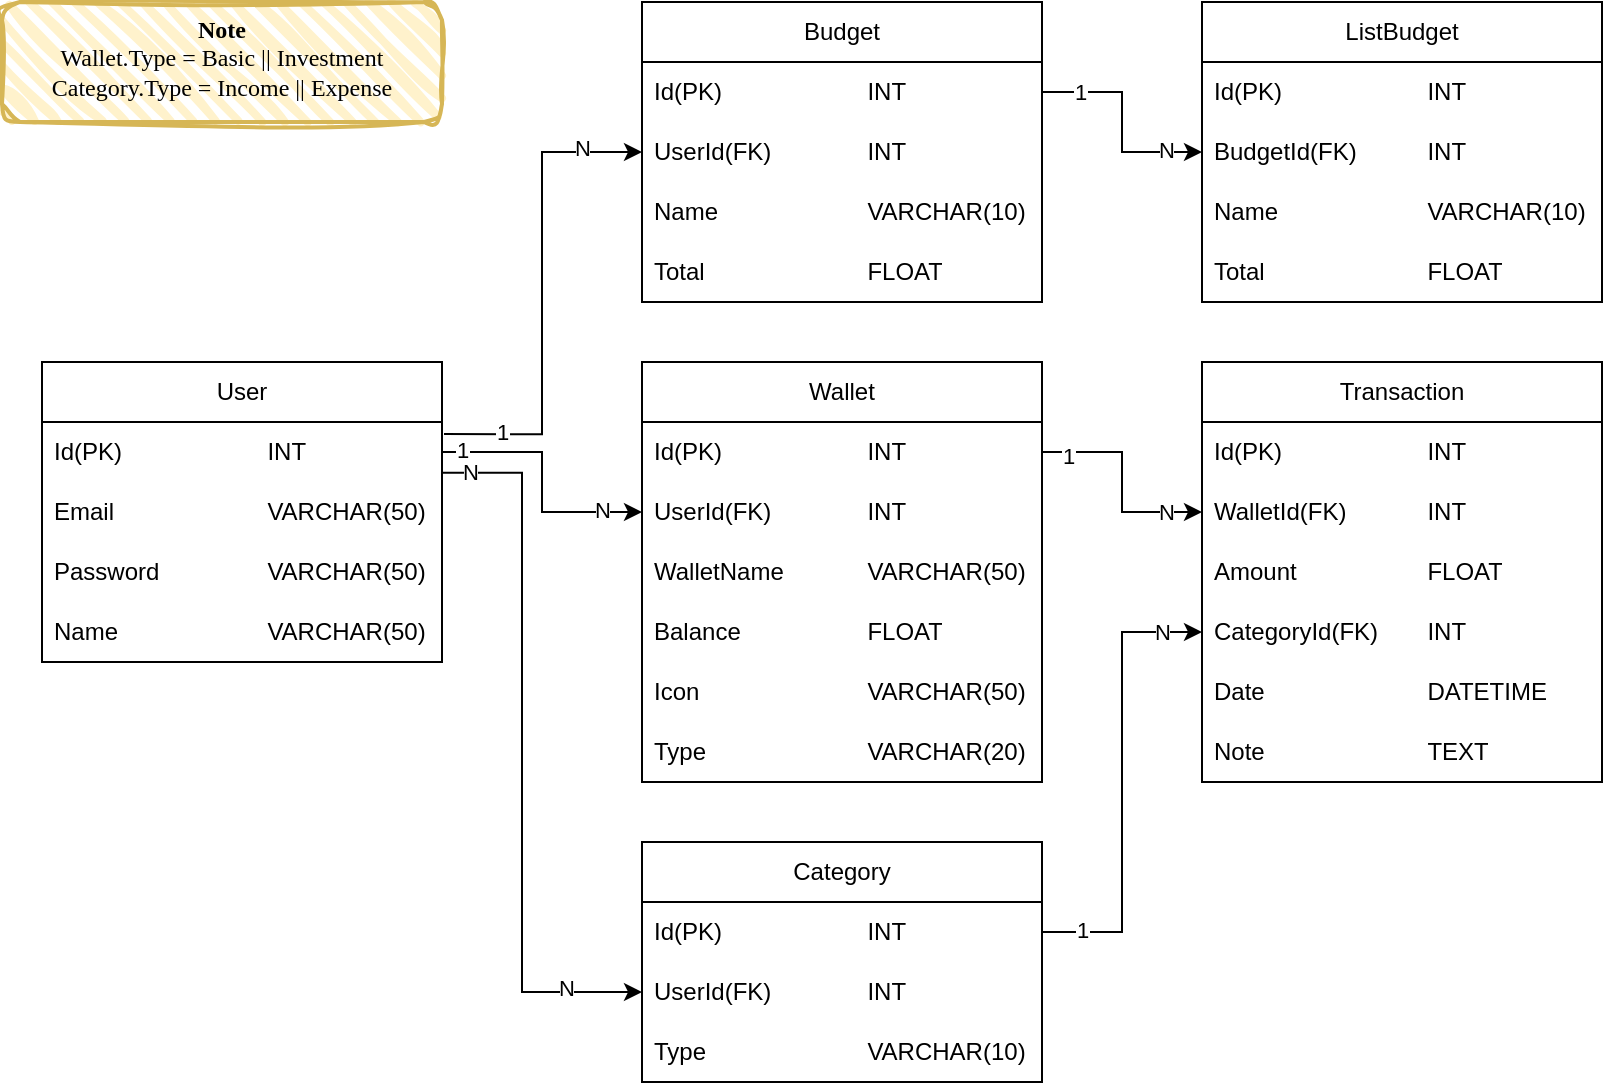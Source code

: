 <mxfile version="25.0.1">
  <diagram name="Database" id="9f46799a-70d6-7492-0946-bef42562c5a5">
    <mxGraphModel dx="1195" dy="697" grid="1" gridSize="10" guides="1" tooltips="1" connect="1" arrows="1" fold="1" page="1" pageScale="1" pageWidth="1100" pageHeight="850" background="none" math="0" shadow="0">
      <root>
        <mxCell id="0" />
        <mxCell id="1" parent="0" />
        <mxCell id="YcMvxml21qRvT1racbIa-2" value="User" style="swimlane;fontStyle=0;childLayout=stackLayout;horizontal=1;startSize=30;horizontalStack=0;resizeParent=1;resizeParentMax=0;resizeLast=0;collapsible=1;marginBottom=0;whiteSpace=wrap;html=1;rounded=0;glass=0;shadow=0;swimlaneLine=1;fontFamily=Helvetica;" vertex="1" parent="1">
          <mxGeometry x="40" y="320" width="200" height="150" as="geometry" />
        </mxCell>
        <mxCell id="YcMvxml21qRvT1racbIa-12" value="Id(PK)&lt;span style=&quot;white-space: pre;&quot;&gt;&#x9;&lt;/span&gt;&lt;span style=&quot;white-space: pre;&quot;&gt;&#x9;&lt;/span&gt;&lt;span style=&quot;white-space: pre;&quot;&gt;&#x9;&lt;/span&gt;INT" style="text;strokeColor=none;fillColor=none;align=left;verticalAlign=middle;spacingLeft=4;spacingRight=4;overflow=hidden;points=[[0,0.5],[1,0.5]];portConstraint=eastwest;rotatable=0;whiteSpace=wrap;html=1;" vertex="1" parent="YcMvxml21qRvT1racbIa-2">
          <mxGeometry y="30" width="200" height="30" as="geometry" />
        </mxCell>
        <mxCell id="YcMvxml21qRvT1racbIa-4" value="Email&lt;span style=&quot;white-space: pre;&quot;&gt;&#x9;&lt;/span&gt;&lt;span style=&quot;white-space: pre;&quot;&gt;&#x9;&lt;span style=&quot;white-space: pre;&quot;&gt;&#x9;&lt;/span&gt;&lt;/span&gt;VARCHAR(50)" style="text;strokeColor=none;fillColor=none;align=left;verticalAlign=middle;spacingLeft=4;spacingRight=4;overflow=hidden;points=[[0,0.5],[1,0.5]];portConstraint=eastwest;rotatable=0;whiteSpace=wrap;html=1;" vertex="1" parent="YcMvxml21qRvT1racbIa-2">
          <mxGeometry y="60" width="200" height="30" as="geometry" />
        </mxCell>
        <mxCell id="YcMvxml21qRvT1racbIa-5" value="Password&lt;span style=&quot;white-space: pre;&quot;&gt;&#x9;&lt;/span&gt;&lt;span style=&quot;white-space: pre;&quot;&gt;&#x9;&lt;/span&gt;VARCHAR(50)" style="text;strokeColor=none;fillColor=none;align=left;verticalAlign=middle;spacingLeft=4;spacingRight=4;overflow=hidden;points=[[0,0.5],[1,0.5]];portConstraint=eastwest;rotatable=0;whiteSpace=wrap;html=1;" vertex="1" parent="YcMvxml21qRvT1racbIa-2">
          <mxGeometry y="90" width="200" height="30" as="geometry" />
        </mxCell>
        <mxCell id="YcMvxml21qRvT1racbIa-3" value="Name&lt;span style=&quot;white-space: pre;&quot;&gt;&#x9;&lt;/span&gt;&lt;span style=&quot;white-space: pre;&quot;&gt;&#x9;&lt;/span&gt;&lt;span style=&quot;white-space: pre;&quot;&gt;&#x9;&lt;/span&gt;VARCHAR(50)" style="text;strokeColor=none;fillColor=none;align=left;verticalAlign=middle;spacingLeft=4;spacingRight=4;overflow=hidden;points=[[0,0.5],[1,0.5]];portConstraint=eastwest;rotatable=0;whiteSpace=wrap;html=1;" vertex="1" parent="YcMvxml21qRvT1racbIa-2">
          <mxGeometry y="120" width="200" height="30" as="geometry" />
        </mxCell>
        <mxCell id="YcMvxml21qRvT1racbIa-7" value="Wallet" style="swimlane;fontStyle=0;childLayout=stackLayout;horizontal=1;startSize=30;horizontalStack=0;resizeParent=1;resizeParentMax=0;resizeLast=0;collapsible=1;marginBottom=0;whiteSpace=wrap;html=1;rounded=0;glass=0;shadow=0;swimlaneLine=1;fontFamily=Helvetica;" vertex="1" parent="1">
          <mxGeometry x="340" y="320" width="200" height="210" as="geometry" />
        </mxCell>
        <mxCell id="YcMvxml21qRvT1racbIa-13" value="Id(PK)&lt;span style=&quot;white-space: pre;&quot;&gt;&#x9;&lt;/span&gt;&lt;span style=&quot;white-space: pre;&quot;&gt;&#x9;&lt;/span&gt;&lt;span style=&quot;white-space: pre;&quot;&gt;&#x9;&lt;/span&gt;INT" style="text;strokeColor=none;fillColor=none;align=left;verticalAlign=middle;spacingLeft=4;spacingRight=4;overflow=hidden;points=[[0,0.5],[1,0.5]];portConstraint=eastwest;rotatable=0;whiteSpace=wrap;html=1;" vertex="1" parent="YcMvxml21qRvT1racbIa-7">
          <mxGeometry y="30" width="200" height="30" as="geometry" />
        </mxCell>
        <mxCell id="YcMvxml21qRvT1racbIa-14" value="UserId(FK)&lt;span style=&quot;white-space: pre;&quot;&gt;&#x9;&lt;/span&gt;&lt;span style=&quot;white-space: pre;&quot;&gt;&#x9;&lt;/span&gt;INT" style="text;strokeColor=none;fillColor=none;align=left;verticalAlign=middle;spacingLeft=4;spacingRight=4;overflow=hidden;points=[[0,0.5],[1,0.5]];portConstraint=eastwest;rotatable=0;whiteSpace=wrap;html=1;" vertex="1" parent="YcMvxml21qRvT1racbIa-7">
          <mxGeometry y="60" width="200" height="30" as="geometry" />
        </mxCell>
        <mxCell id="YcMvxml21qRvT1racbIa-8" value="WalletName&lt;span style=&quot;white-space: pre;&quot;&gt;&#x9;&lt;span style=&quot;white-space: pre;&quot;&gt;&#x9;&lt;/span&gt;&lt;/span&gt;VARCHAR(50)" style="text;strokeColor=none;fillColor=none;align=left;verticalAlign=middle;spacingLeft=4;spacingRight=4;overflow=hidden;points=[[0,0.5],[1,0.5]];portConstraint=eastwest;rotatable=0;whiteSpace=wrap;html=1;" vertex="1" parent="YcMvxml21qRvT1racbIa-7">
          <mxGeometry y="90" width="200" height="30" as="geometry" />
        </mxCell>
        <mxCell id="YcMvxml21qRvT1racbIa-10" value="Balance&lt;span style=&quot;white-space: pre;&quot;&gt;&#x9;&lt;/span&gt;&lt;span style=&quot;white-space: pre;&quot;&gt;&#x9;&lt;/span&gt;&lt;span style=&quot;white-space: pre;&quot;&gt;&#x9;&lt;/span&gt;FLOAT" style="text;strokeColor=none;fillColor=none;align=left;verticalAlign=middle;spacingLeft=4;spacingRight=4;overflow=hidden;points=[[0,0.5],[1,0.5]];portConstraint=eastwest;rotatable=0;whiteSpace=wrap;html=1;" vertex="1" parent="YcMvxml21qRvT1racbIa-7">
          <mxGeometry y="120" width="200" height="30" as="geometry" />
        </mxCell>
        <mxCell id="YcMvxml21qRvT1racbIa-20" value="Icon&lt;span style=&quot;white-space: pre;&quot;&gt;&#x9;&lt;/span&gt;&lt;span style=&quot;white-space: pre;&quot;&gt;&#x9;&lt;/span&gt;&lt;span style=&quot;white-space: pre;&quot;&gt;&#x9;&lt;/span&gt;&lt;span style=&quot;white-space: pre;&quot;&gt;&#x9;&lt;/span&gt;VARCHAR(50)" style="text;strokeColor=none;fillColor=none;align=left;verticalAlign=middle;spacingLeft=4;spacingRight=4;overflow=hidden;points=[[0,0.5],[1,0.5]];portConstraint=eastwest;rotatable=0;whiteSpace=wrap;html=1;" vertex="1" parent="YcMvxml21qRvT1racbIa-7">
          <mxGeometry y="150" width="200" height="30" as="geometry" />
        </mxCell>
        <mxCell id="YcMvxml21qRvT1racbIa-51" value="Type&lt;span style=&quot;white-space: pre;&quot;&gt;&#x9;&lt;/span&gt;&lt;span style=&quot;white-space: pre;&quot;&gt;&#x9;&lt;span style=&quot;white-space: pre;&quot;&gt;&#x9;&lt;/span&gt;&lt;/span&gt;VARCHAR(20)" style="text;strokeColor=none;fillColor=none;align=left;verticalAlign=middle;spacingLeft=4;spacingRight=4;overflow=hidden;points=[[0,0.5],[1,0.5]];portConstraint=eastwest;rotatable=0;whiteSpace=wrap;html=1;" vertex="1" parent="YcMvxml21qRvT1racbIa-7">
          <mxGeometry y="180" width="200" height="30" as="geometry" />
        </mxCell>
        <mxCell id="YcMvxml21qRvT1racbIa-15" style="edgeStyle=orthogonalEdgeStyle;rounded=0;orthogonalLoop=1;jettySize=auto;html=1;entryX=0;entryY=0.5;entryDx=0;entryDy=0;" edge="1" parent="1" source="YcMvxml21qRvT1racbIa-12" target="YcMvxml21qRvT1racbIa-14">
          <mxGeometry relative="1" as="geometry" />
        </mxCell>
        <mxCell id="YcMvxml21qRvT1racbIa-17" value="1" style="edgeLabel;html=1;align=center;verticalAlign=middle;resizable=0;points=[];" vertex="1" connectable="0" parent="YcMvxml21qRvT1racbIa-15">
          <mxGeometry x="-0.844" y="1" relative="1" as="geometry">
            <mxPoint as="offset" />
          </mxGeometry>
        </mxCell>
        <mxCell id="YcMvxml21qRvT1racbIa-18" value="N" style="edgeLabel;html=1;align=center;verticalAlign=middle;resizable=0;points=[];" vertex="1" connectable="0" parent="YcMvxml21qRvT1racbIa-15">
          <mxGeometry x="0.585" y="1" relative="1" as="geometry">
            <mxPoint x="7" as="offset" />
          </mxGeometry>
        </mxCell>
        <mxCell id="YcMvxml21qRvT1racbIa-21" value="Transaction" style="swimlane;fontStyle=0;childLayout=stackLayout;horizontal=1;startSize=30;horizontalStack=0;resizeParent=1;resizeParentMax=0;resizeLast=0;collapsible=1;marginBottom=0;whiteSpace=wrap;html=1;rounded=0;glass=0;shadow=0;swimlaneLine=1;fontFamily=Helvetica;" vertex="1" parent="1">
          <mxGeometry x="620" y="320" width="200" height="210" as="geometry" />
        </mxCell>
        <mxCell id="YcMvxml21qRvT1racbIa-22" value="Id(PK)&lt;span style=&quot;white-space: pre;&quot;&gt;&#x9;&lt;/span&gt;&lt;span style=&quot;white-space: pre;&quot;&gt;&#x9;&lt;/span&gt;&lt;span style=&quot;white-space: pre;&quot;&gt;&#x9;&lt;/span&gt;INT" style="text;strokeColor=none;fillColor=none;align=left;verticalAlign=middle;spacingLeft=4;spacingRight=4;overflow=hidden;points=[[0,0.5],[1,0.5]];portConstraint=eastwest;rotatable=0;whiteSpace=wrap;html=1;" vertex="1" parent="YcMvxml21qRvT1racbIa-21">
          <mxGeometry y="30" width="200" height="30" as="geometry" />
        </mxCell>
        <mxCell id="YcMvxml21qRvT1racbIa-23" value="WalletId(FK)&lt;span style=&quot;white-space: pre;&quot;&gt;&#x9;&lt;/span&gt;&lt;span style=&quot;white-space: pre;&quot;&gt;&#x9;&lt;/span&gt;INT" style="text;strokeColor=none;fillColor=none;align=left;verticalAlign=middle;spacingLeft=4;spacingRight=4;overflow=hidden;points=[[0,0.5],[1,0.5]];portConstraint=eastwest;rotatable=0;whiteSpace=wrap;html=1;" vertex="1" parent="YcMvxml21qRvT1racbIa-21">
          <mxGeometry y="60" width="200" height="30" as="geometry" />
        </mxCell>
        <mxCell id="YcMvxml21qRvT1racbIa-25" value="Amount&lt;span style=&quot;white-space: pre;&quot;&gt;&#x9;&lt;/span&gt;&lt;span style=&quot;white-space: pre;&quot;&gt;&#x9;&lt;/span&gt;&lt;span style=&quot;white-space: pre;&quot;&gt;&#x9;&lt;/span&gt;FLOAT" style="text;strokeColor=none;fillColor=none;align=left;verticalAlign=middle;spacingLeft=4;spacingRight=4;overflow=hidden;points=[[0,0.5],[1,0.5]];portConstraint=eastwest;rotatable=0;whiteSpace=wrap;html=1;" vertex="1" parent="YcMvxml21qRvT1racbIa-21">
          <mxGeometry y="90" width="200" height="30" as="geometry" />
        </mxCell>
        <mxCell id="YcMvxml21qRvT1racbIa-28" value="CategoryId(FK)&lt;span style=&quot;white-space: pre;&quot;&gt;&#x9;&lt;/span&gt;INT" style="text;strokeColor=none;fillColor=none;align=left;verticalAlign=middle;spacingLeft=4;spacingRight=4;overflow=hidden;points=[[0,0.5],[1,0.5]];portConstraint=eastwest;rotatable=0;whiteSpace=wrap;html=1;" vertex="1" parent="YcMvxml21qRvT1racbIa-21">
          <mxGeometry y="120" width="200" height="30" as="geometry" />
        </mxCell>
        <mxCell id="YcMvxml21qRvT1racbIa-24" value="Date&lt;span style=&quot;white-space: pre;&quot;&gt;&#x9;&lt;/span&gt;&lt;span style=&quot;white-space: pre;&quot;&gt;&#x9;&lt;/span&gt;&lt;span style=&quot;white-space: pre;&quot;&gt;&#x9;&lt;/span&gt;DATETIME" style="text;strokeColor=none;fillColor=none;align=left;verticalAlign=middle;spacingLeft=4;spacingRight=4;overflow=hidden;points=[[0,0.5],[1,0.5]];portConstraint=eastwest;rotatable=0;whiteSpace=wrap;html=1;" vertex="1" parent="YcMvxml21qRvT1racbIa-21">
          <mxGeometry y="150" width="200" height="30" as="geometry" />
        </mxCell>
        <mxCell id="YcMvxml21qRvT1racbIa-26" value="Note&lt;span style=&quot;white-space: pre;&quot;&gt;&#x9;&lt;/span&gt;&lt;span style=&quot;white-space: pre;&quot;&gt;&#x9;&lt;/span&gt;&lt;span style=&quot;white-space: pre;&quot;&gt;&#x9;&lt;/span&gt;TEXT" style="text;strokeColor=none;fillColor=none;align=left;verticalAlign=middle;spacingLeft=4;spacingRight=4;overflow=hidden;points=[[0,0.5],[1,0.5]];portConstraint=eastwest;rotatable=0;whiteSpace=wrap;html=1;" vertex="1" parent="YcMvxml21qRvT1racbIa-21">
          <mxGeometry y="180" width="200" height="30" as="geometry" />
        </mxCell>
        <mxCell id="YcMvxml21qRvT1racbIa-27" style="edgeStyle=orthogonalEdgeStyle;rounded=0;orthogonalLoop=1;jettySize=auto;html=1;entryX=0;entryY=0.5;entryDx=0;entryDy=0;" edge="1" parent="1" source="YcMvxml21qRvT1racbIa-13" target="YcMvxml21qRvT1racbIa-23">
          <mxGeometry relative="1" as="geometry" />
        </mxCell>
        <mxCell id="YcMvxml21qRvT1racbIa-39" value="1" style="edgeLabel;html=1;align=center;verticalAlign=middle;resizable=0;points=[];" vertex="1" connectable="0" parent="YcMvxml21qRvT1racbIa-27">
          <mxGeometry x="-0.775" y="-2" relative="1" as="geometry">
            <mxPoint as="offset" />
          </mxGeometry>
        </mxCell>
        <mxCell id="YcMvxml21qRvT1racbIa-40" value="N" style="edgeLabel;html=1;align=center;verticalAlign=middle;resizable=0;points=[];" vertex="1" connectable="0" parent="YcMvxml21qRvT1racbIa-27">
          <mxGeometry x="0.661" relative="1" as="geometry">
            <mxPoint as="offset" />
          </mxGeometry>
        </mxCell>
        <mxCell id="YcMvxml21qRvT1racbIa-29" value="Category" style="swimlane;fontStyle=0;childLayout=stackLayout;horizontal=1;startSize=30;horizontalStack=0;resizeParent=1;resizeParentMax=0;resizeLast=0;collapsible=1;marginBottom=0;whiteSpace=wrap;html=1;rounded=0;glass=0;shadow=0;swimlaneLine=1;fontFamily=Helvetica;" vertex="1" parent="1">
          <mxGeometry x="340" y="560" width="200" height="120" as="geometry" />
        </mxCell>
        <mxCell id="YcMvxml21qRvT1racbIa-30" value="Id(PK)&lt;span style=&quot;white-space: pre;&quot;&gt;&#x9;&lt;/span&gt;&lt;span style=&quot;white-space: pre;&quot;&gt;&#x9;&lt;/span&gt;&lt;span style=&quot;white-space: pre;&quot;&gt;&#x9;&lt;/span&gt;INT" style="text;strokeColor=none;fillColor=none;align=left;verticalAlign=middle;spacingLeft=4;spacingRight=4;overflow=hidden;points=[[0,0.5],[1,0.5]];portConstraint=eastwest;rotatable=0;whiteSpace=wrap;html=1;" vertex="1" parent="YcMvxml21qRvT1racbIa-29">
          <mxGeometry y="30" width="200" height="30" as="geometry" />
        </mxCell>
        <mxCell id="YcMvxml21qRvT1racbIa-31" value="UserId(FK)&lt;span style=&quot;white-space: pre;&quot;&gt;&#x9;&lt;/span&gt;&lt;span style=&quot;white-space: pre;&quot;&gt;&#x9;&lt;/span&gt;INT" style="text;strokeColor=none;fillColor=none;align=left;verticalAlign=middle;spacingLeft=4;spacingRight=4;overflow=hidden;points=[[0,0.5],[1,0.5]];portConstraint=eastwest;rotatable=0;whiteSpace=wrap;html=1;" vertex="1" parent="YcMvxml21qRvT1racbIa-29">
          <mxGeometry y="60" width="200" height="30" as="geometry" />
        </mxCell>
        <mxCell id="YcMvxml21qRvT1racbIa-36" value="Type&lt;span style=&quot;white-space: pre;&quot;&gt;&#x9;&lt;/span&gt;&lt;span style=&quot;white-space: pre;&quot;&gt;&#x9;&lt;/span&gt;&lt;span style=&quot;white-space: pre;&quot;&gt;&#x9;&lt;/span&gt;VARCHAR(10)" style="text;strokeColor=none;fillColor=none;align=left;verticalAlign=middle;spacingLeft=4;spacingRight=4;overflow=hidden;points=[[0,0.5],[1,0.5]];portConstraint=eastwest;rotatable=0;whiteSpace=wrap;html=1;" vertex="1" parent="YcMvxml21qRvT1racbIa-29">
          <mxGeometry y="90" width="200" height="30" as="geometry" />
        </mxCell>
        <mxCell id="YcMvxml21qRvT1racbIa-37" style="edgeStyle=orthogonalEdgeStyle;rounded=0;orthogonalLoop=1;jettySize=auto;html=1;exitX=1;exitY=0.847;exitDx=0;exitDy=0;exitPerimeter=0;entryX=0;entryY=0.5;entryDx=0;entryDy=0;" edge="1" parent="1" source="YcMvxml21qRvT1racbIa-12" target="YcMvxml21qRvT1racbIa-31">
          <mxGeometry relative="1" as="geometry">
            <mxPoint x="340" y="605" as="targetPoint" />
            <Array as="points">
              <mxPoint x="280" y="375" />
              <mxPoint x="280" y="635" />
            </Array>
          </mxGeometry>
        </mxCell>
        <mxCell id="YcMvxml21qRvT1racbIa-42" value="N" style="edgeLabel;html=1;align=center;verticalAlign=middle;resizable=0;points=[];" vertex="1" connectable="0" parent="YcMvxml21qRvT1racbIa-37">
          <mxGeometry x="-0.923" y="1" relative="1" as="geometry">
            <mxPoint as="offset" />
          </mxGeometry>
        </mxCell>
        <mxCell id="YcMvxml21qRvT1racbIa-43" value="N" style="edgeLabel;html=1;align=center;verticalAlign=middle;resizable=0;points=[];" vertex="1" connectable="0" parent="YcMvxml21qRvT1racbIa-37">
          <mxGeometry x="0.785" y="2" relative="1" as="geometry">
            <mxPoint as="offset" />
          </mxGeometry>
        </mxCell>
        <mxCell id="YcMvxml21qRvT1racbIa-38" style="edgeStyle=orthogonalEdgeStyle;rounded=0;orthogonalLoop=1;jettySize=auto;html=1;exitX=1;exitY=0.5;exitDx=0;exitDy=0;entryX=0;entryY=0.5;entryDx=0;entryDy=0;" edge="1" parent="1" source="YcMvxml21qRvT1racbIa-30" target="YcMvxml21qRvT1racbIa-28">
          <mxGeometry relative="1" as="geometry" />
        </mxCell>
        <mxCell id="YcMvxml21qRvT1racbIa-44" value="1" style="edgeLabel;html=1;align=center;verticalAlign=middle;resizable=0;points=[];" vertex="1" connectable="0" parent="YcMvxml21qRvT1racbIa-38">
          <mxGeometry x="-0.826" y="1" relative="1" as="geometry">
            <mxPoint as="offset" />
          </mxGeometry>
        </mxCell>
        <mxCell id="YcMvxml21qRvT1racbIa-45" value="N" style="edgeLabel;html=1;align=center;verticalAlign=middle;resizable=0;points=[];" vertex="1" connectable="0" parent="YcMvxml21qRvT1racbIa-38">
          <mxGeometry x="0.826" relative="1" as="geometry">
            <mxPoint as="offset" />
          </mxGeometry>
        </mxCell>
        <mxCell id="YcMvxml21qRvT1racbIa-52" value="&lt;font face=&quot;Comic Sans MS&quot;&gt;&lt;b&gt;Note&lt;br&gt;&lt;/b&gt;&lt;/font&gt;&lt;div&gt;&lt;span style=&quot;background-color: initial;&quot;&gt;&lt;font face=&quot;Comic Sans MS&quot;&gt;Wallet.Type&amp;nbsp;&lt;/font&gt;&lt;/span&gt;&lt;font face=&quot;Comic Sans MS&quot;&gt;= Basic || Investment&lt;/font&gt;&lt;br&gt;&lt;/div&gt;&lt;div&gt;&lt;font face=&quot;Comic Sans MS&quot;&gt;Category.Type = Income || Expense&lt;/font&gt;&lt;/div&gt;" style="rounded=1;whiteSpace=wrap;html=1;strokeWidth=2;fillWeight=4;hachureGap=8;hachureAngle=45;fillColor=#fff2cc;sketch=1;curveFitting=1;jiggle=2;strokeColor=#d6b656;verticalAlign=top;" vertex="1" parent="1">
          <mxGeometry x="20" y="140" width="220" height="60" as="geometry" />
        </mxCell>
        <mxCell id="YcMvxml21qRvT1racbIa-53" value="Budget" style="swimlane;fontStyle=0;childLayout=stackLayout;horizontal=1;startSize=30;horizontalStack=0;resizeParent=1;resizeParentMax=0;resizeLast=0;collapsible=1;marginBottom=0;whiteSpace=wrap;html=1;rounded=0;glass=0;shadow=0;swimlaneLine=1;fontFamily=Helvetica;" vertex="1" parent="1">
          <mxGeometry x="340" y="140" width="200" height="150" as="geometry" />
        </mxCell>
        <mxCell id="YcMvxml21qRvT1racbIa-54" value="Id(PK)&lt;span style=&quot;white-space: pre;&quot;&gt;&#x9;&lt;/span&gt;&lt;span style=&quot;white-space: pre;&quot;&gt;&#x9;&lt;/span&gt;&lt;span style=&quot;white-space: pre;&quot;&gt;&#x9;&lt;/span&gt;INT" style="text;strokeColor=none;fillColor=none;align=left;verticalAlign=middle;spacingLeft=4;spacingRight=4;overflow=hidden;points=[[0,0.5],[1,0.5]];portConstraint=eastwest;rotatable=0;whiteSpace=wrap;html=1;" vertex="1" parent="YcMvxml21qRvT1racbIa-53">
          <mxGeometry y="30" width="200" height="30" as="geometry" />
        </mxCell>
        <mxCell id="YcMvxml21qRvT1racbIa-55" value="UserId(FK)&lt;span style=&quot;white-space: pre;&quot;&gt;&#x9;&lt;/span&gt;&lt;span style=&quot;white-space: pre;&quot;&gt;&#x9;&lt;/span&gt;INT" style="text;strokeColor=none;fillColor=none;align=left;verticalAlign=middle;spacingLeft=4;spacingRight=4;overflow=hidden;points=[[0,0.5],[1,0.5]];portConstraint=eastwest;rotatable=0;whiteSpace=wrap;html=1;" vertex="1" parent="YcMvxml21qRvT1racbIa-53">
          <mxGeometry y="60" width="200" height="30" as="geometry" />
        </mxCell>
        <mxCell id="YcMvxml21qRvT1racbIa-56" value="Name&lt;span style=&quot;white-space: pre;&quot;&gt;&#x9;&lt;/span&gt;&lt;span style=&quot;white-space: pre;&quot;&gt;&#x9;&lt;/span&gt;&lt;span style=&quot;white-space: pre;&quot;&gt;&#x9;&lt;/span&gt;VARCHAR(10)" style="text;strokeColor=none;fillColor=none;align=left;verticalAlign=middle;spacingLeft=4;spacingRight=4;overflow=hidden;points=[[0,0.5],[1,0.5]];portConstraint=eastwest;rotatable=0;whiteSpace=wrap;html=1;" vertex="1" parent="YcMvxml21qRvT1racbIa-53">
          <mxGeometry y="90" width="200" height="30" as="geometry" />
        </mxCell>
        <mxCell id="YcMvxml21qRvT1racbIa-57" value="Total&lt;span style=&quot;white-space: pre;&quot;&gt;&#x9;&lt;/span&gt;&lt;span style=&quot;white-space: pre;&quot;&gt;&#x9;&lt;/span&gt;&lt;span style=&quot;white-space: pre;&quot;&gt;&#x9;&lt;/span&gt;FLOAT" style="text;strokeColor=none;fillColor=none;align=left;verticalAlign=middle;spacingLeft=4;spacingRight=4;overflow=hidden;points=[[0,0.5],[1,0.5]];portConstraint=eastwest;rotatable=0;whiteSpace=wrap;html=1;" vertex="1" parent="YcMvxml21qRvT1racbIa-53">
          <mxGeometry y="120" width="200" height="30" as="geometry" />
        </mxCell>
        <mxCell id="YcMvxml21qRvT1racbIa-58" value="ListBudget" style="swimlane;fontStyle=0;childLayout=stackLayout;horizontal=1;startSize=30;horizontalStack=0;resizeParent=1;resizeParentMax=0;resizeLast=0;collapsible=1;marginBottom=0;whiteSpace=wrap;html=1;rounded=0;glass=0;shadow=0;swimlaneLine=1;fontFamily=Helvetica;" vertex="1" parent="1">
          <mxGeometry x="620" y="140" width="200" height="150" as="geometry" />
        </mxCell>
        <mxCell id="YcMvxml21qRvT1racbIa-59" value="Id(PK)&lt;span style=&quot;white-space: pre;&quot;&gt;&#x9;&lt;/span&gt;&lt;span style=&quot;white-space: pre;&quot;&gt;&#x9;&lt;/span&gt;&lt;span style=&quot;white-space: pre;&quot;&gt;&#x9;&lt;/span&gt;INT" style="text;strokeColor=none;fillColor=none;align=left;verticalAlign=middle;spacingLeft=4;spacingRight=4;overflow=hidden;points=[[0,0.5],[1,0.5]];portConstraint=eastwest;rotatable=0;whiteSpace=wrap;html=1;" vertex="1" parent="YcMvxml21qRvT1racbIa-58">
          <mxGeometry y="30" width="200" height="30" as="geometry" />
        </mxCell>
        <mxCell id="YcMvxml21qRvT1racbIa-60" value="BudgetId(FK)&lt;span style=&quot;white-space: pre;&quot;&gt;&#x9;&lt;/span&gt;&lt;span style=&quot;white-space: pre;&quot;&gt;&#x9;&lt;/span&gt;INT" style="text;strokeColor=none;fillColor=none;align=left;verticalAlign=middle;spacingLeft=4;spacingRight=4;overflow=hidden;points=[[0,0.5],[1,0.5]];portConstraint=eastwest;rotatable=0;whiteSpace=wrap;html=1;" vertex="1" parent="YcMvxml21qRvT1racbIa-58">
          <mxGeometry y="60" width="200" height="30" as="geometry" />
        </mxCell>
        <mxCell id="YcMvxml21qRvT1racbIa-61" value="Name&lt;span style=&quot;white-space: pre;&quot;&gt;&#x9;&lt;/span&gt;&lt;span style=&quot;white-space: pre;&quot;&gt;&#x9;&lt;/span&gt;&lt;span style=&quot;white-space: pre;&quot;&gt;&#x9;&lt;/span&gt;VARCHAR(10)" style="text;strokeColor=none;fillColor=none;align=left;verticalAlign=middle;spacingLeft=4;spacingRight=4;overflow=hidden;points=[[0,0.5],[1,0.5]];portConstraint=eastwest;rotatable=0;whiteSpace=wrap;html=1;" vertex="1" parent="YcMvxml21qRvT1racbIa-58">
          <mxGeometry y="90" width="200" height="30" as="geometry" />
        </mxCell>
        <mxCell id="YcMvxml21qRvT1racbIa-62" value="Total&lt;span style=&quot;white-space: pre;&quot;&gt;&#x9;&lt;/span&gt;&lt;span style=&quot;white-space: pre;&quot;&gt;&#x9;&lt;/span&gt;&lt;span style=&quot;white-space: pre;&quot;&gt;&#x9;&lt;/span&gt;FLOAT" style="text;strokeColor=none;fillColor=none;align=left;verticalAlign=middle;spacingLeft=4;spacingRight=4;overflow=hidden;points=[[0,0.5],[1,0.5]];portConstraint=eastwest;rotatable=0;whiteSpace=wrap;html=1;" vertex="1" parent="YcMvxml21qRvT1racbIa-58">
          <mxGeometry y="120" width="200" height="30" as="geometry" />
        </mxCell>
        <mxCell id="YcMvxml21qRvT1racbIa-63" style="edgeStyle=orthogonalEdgeStyle;rounded=0;orthogonalLoop=1;jettySize=auto;html=1;entryX=0;entryY=0.5;entryDx=0;entryDy=0;" edge="1" parent="1" source="YcMvxml21qRvT1racbIa-54" target="YcMvxml21qRvT1racbIa-60">
          <mxGeometry relative="1" as="geometry" />
        </mxCell>
        <mxCell id="YcMvxml21qRvT1racbIa-64" value="N" style="edgeLabel;html=1;align=center;verticalAlign=middle;resizable=0;points=[];" vertex="1" connectable="0" parent="YcMvxml21qRvT1racbIa-63">
          <mxGeometry x="0.661" y="1" relative="1" as="geometry">
            <mxPoint as="offset" />
          </mxGeometry>
        </mxCell>
        <mxCell id="YcMvxml21qRvT1racbIa-65" value="1" style="edgeLabel;html=1;align=center;verticalAlign=middle;resizable=0;points=[];" vertex="1" connectable="0" parent="YcMvxml21qRvT1racbIa-63">
          <mxGeometry x="-0.662" relative="1" as="geometry">
            <mxPoint as="offset" />
          </mxGeometry>
        </mxCell>
        <mxCell id="YcMvxml21qRvT1racbIa-66" style="edgeStyle=orthogonalEdgeStyle;rounded=0;orthogonalLoop=1;jettySize=auto;html=1;exitX=1.005;exitY=0.202;exitDx=0;exitDy=0;entryX=0;entryY=0.5;entryDx=0;entryDy=0;exitPerimeter=0;" edge="1" parent="1" source="YcMvxml21qRvT1racbIa-12" target="YcMvxml21qRvT1racbIa-55">
          <mxGeometry relative="1" as="geometry" />
        </mxCell>
        <mxCell id="YcMvxml21qRvT1racbIa-67" value="1" style="edgeLabel;html=1;align=center;verticalAlign=middle;resizable=0;points=[];" vertex="1" connectable="0" parent="YcMvxml21qRvT1racbIa-66">
          <mxGeometry x="-0.762" y="1" relative="1" as="geometry">
            <mxPoint as="offset" />
          </mxGeometry>
        </mxCell>
        <mxCell id="YcMvxml21qRvT1racbIa-68" value="N" style="edgeLabel;html=1;align=center;verticalAlign=middle;resizable=0;points=[];" vertex="1" connectable="0" parent="YcMvxml21qRvT1racbIa-66">
          <mxGeometry x="0.751" y="2" relative="1" as="geometry">
            <mxPoint as="offset" />
          </mxGeometry>
        </mxCell>
      </root>
    </mxGraphModel>
  </diagram>
</mxfile>
